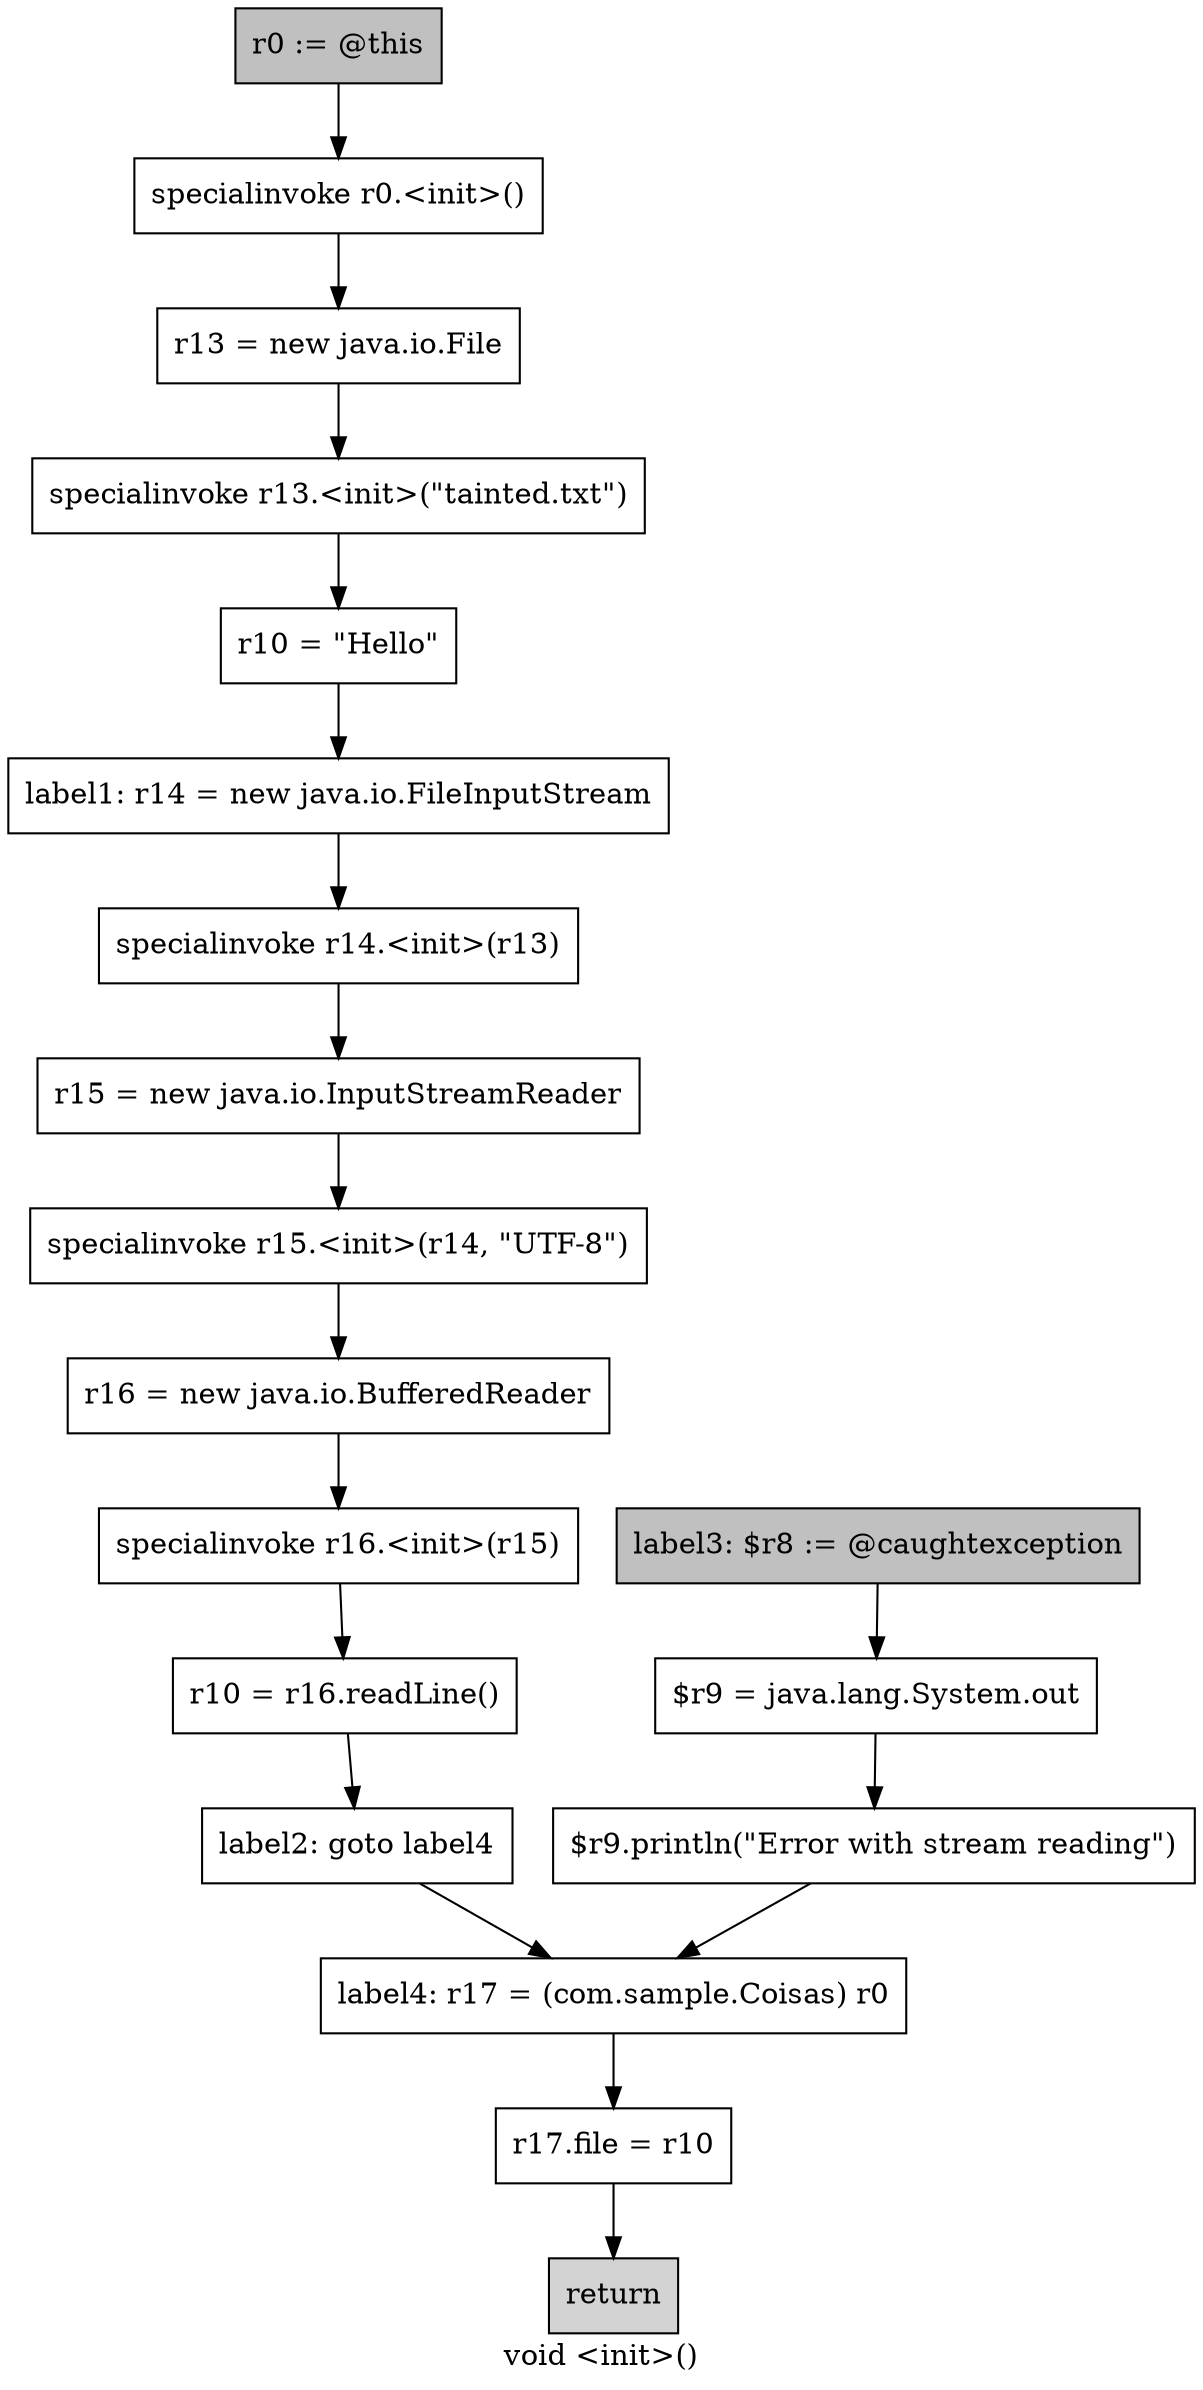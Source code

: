 digraph "void <init>()" {
    label="void <init>()";
    node [shape=box];
    "0" [style=filled,fillcolor=gray,label="r0 := @this",];
    "1" [label="specialinvoke r0.<init>()",];
    "0"->"1";
    "2" [label="r13 = new java.io.File",];
    "1"->"2";
    "3" [label="specialinvoke r13.<init>(\"tainted.txt\")",];
    "2"->"3";
    "4" [label="r10 = \"Hello\"",];
    "3"->"4";
    "5" [label="label1: r14 = new java.io.FileInputStream",];
    "4"->"5";
    "6" [label="specialinvoke r14.<init>(r13)",];
    "5"->"6";
    "7" [label="r15 = new java.io.InputStreamReader",];
    "6"->"7";
    "8" [label="specialinvoke r15.<init>(r14, \"UTF-8\")",];
    "7"->"8";
    "9" [label="r16 = new java.io.BufferedReader",];
    "8"->"9";
    "10" [label="specialinvoke r16.<init>(r15)",];
    "9"->"10";
    "11" [label="r10 = r16.readLine()",];
    "10"->"11";
    "12" [label="label2: goto label4",];
    "11"->"12";
    "16" [label="label4: r17 = (com.sample.Coisas) r0",];
    "12"->"16";
    "13" [style=filled,fillcolor=gray,label="label3: $r8 := @caughtexception",];
    "14" [label="$r9 = java.lang.System.out",];
    "13"->"14";
    "15" [label="$r9.println(\"Error with stream reading\")",];
    "14"->"15";
    "15"->"16";
    "17" [label="r17.file = r10",];
    "16"->"17";
    "18" [style=filled,fillcolor=lightgray,label="return",];
    "17"->"18";
}

